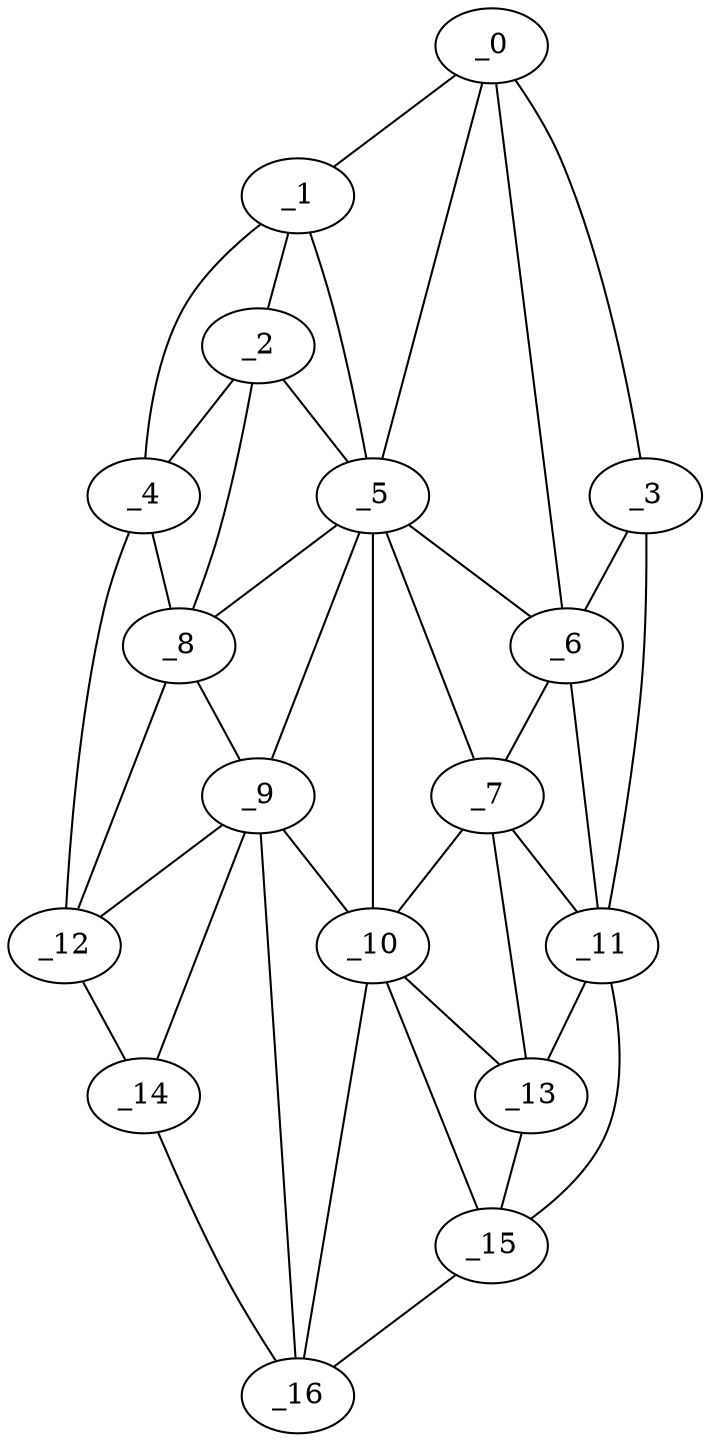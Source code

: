 graph "obj43__45.gxl" {
	_0	 [x=10,
		y=12];
	_1	 [x=39,
		y=88];
	_0 -- _1	 [valence=1];
	_3	 [x=53,
		y=3];
	_0 -- _3	 [valence=1];
	_5	 [x=54,
		y=45];
	_0 -- _5	 [valence=2];
	_6	 [x=57,
		y=26];
	_0 -- _6	 [valence=1];
	_2	 [x=49,
		y=94];
	_1 -- _2	 [valence=2];
	_4	 [x=53,
		y=102];
	_1 -- _4	 [valence=1];
	_1 -- _5	 [valence=2];
	_2 -- _4	 [valence=2];
	_2 -- _5	 [valence=2];
	_8	 [x=63,
		y=102];
	_2 -- _8	 [valence=2];
	_3 -- _6	 [valence=1];
	_11	 [x=98,
		y=14];
	_3 -- _11	 [valence=1];
	_4 -- _8	 [valence=2];
	_12	 [x=98,
		y=110];
	_4 -- _12	 [valence=1];
	_5 -- _6	 [valence=2];
	_7	 [x=61,
		y=38];
	_5 -- _7	 [valence=2];
	_5 -- _8	 [valence=2];
	_9	 [x=92,
		y=96];
	_5 -- _9	 [valence=2];
	_10	 [x=96,
		y=45];
	_5 -- _10	 [valence=2];
	_6 -- _7	 [valence=2];
	_6 -- _11	 [valence=1];
	_7 -- _10	 [valence=2];
	_7 -- _11	 [valence=2];
	_13	 [x=102,
		y=33];
	_7 -- _13	 [valence=1];
	_8 -- _9	 [valence=2];
	_8 -- _12	 [valence=1];
	_9 -- _10	 [valence=2];
	_9 -- _12	 [valence=2];
	_14	 [x=102,
		y=97];
	_9 -- _14	 [valence=2];
	_16	 [x=108,
		y=50];
	_9 -- _16	 [valence=2];
	_10 -- _13	 [valence=2];
	_15	 [x=107,
		y=42];
	_10 -- _15	 [valence=2];
	_10 -- _16	 [valence=2];
	_11 -- _13	 [valence=2];
	_11 -- _15	 [valence=1];
	_12 -- _14	 [valence=1];
	_13 -- _15	 [valence=1];
	_14 -- _16	 [valence=1];
	_15 -- _16	 [valence=1];
}
